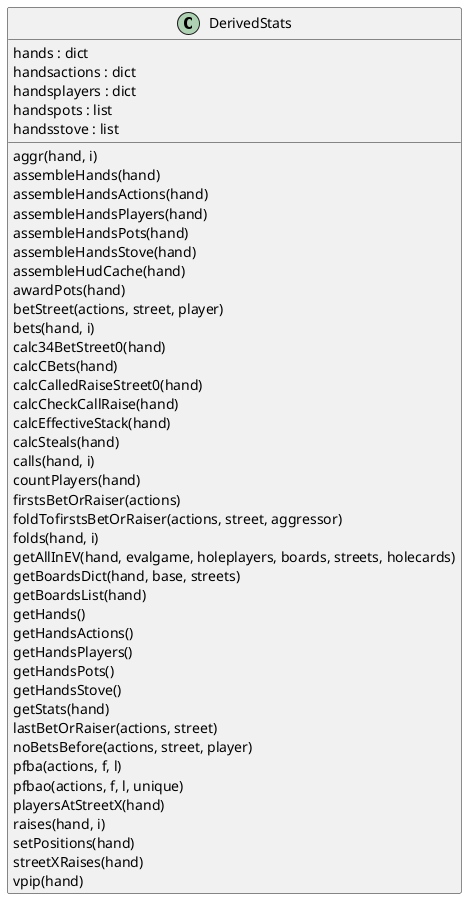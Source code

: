 @startuml classes
set namespaceSeparator none
class "DerivedStats" as DerivedStats.DerivedStats {
  hands : dict
  handsactions : dict
  handsplayers : dict
  handspots : list
  handsstove : list
  aggr(hand, i)
  assembleHands(hand)
  assembleHandsActions(hand)
  assembleHandsPlayers(hand)
  assembleHandsPots(hand)
  assembleHandsStove(hand)
  assembleHudCache(hand)
  awardPots(hand)
  betStreet(actions, street, player)
  bets(hand, i)
  calc34BetStreet0(hand)
  calcCBets(hand)
  calcCalledRaiseStreet0(hand)
  calcCheckCallRaise(hand)
  calcEffectiveStack(hand)
  calcSteals(hand)
  calls(hand, i)
  countPlayers(hand)
  firstsBetOrRaiser(actions)
  foldTofirstsBetOrRaiser(actions, street, aggressor)
  folds(hand, i)
  getAllInEV(hand, evalgame, holeplayers, boards, streets, holecards)
  getBoardsDict(hand, base, streets)
  getBoardsList(hand)
  getHands()
  getHandsActions()
  getHandsPlayers()
  getHandsPots()
  getHandsStove()
  getStats(hand)
  lastBetOrRaiser(actions, street)
  noBetsBefore(actions, street, player)
  pfba(actions, f, l)
  pfbao(actions, f, l, unique)
  playersAtStreetX(hand)
  raises(hand, i)
  setPositions(hand)
  streetXRaises(hand)
  vpip(hand)
}
@enduml
